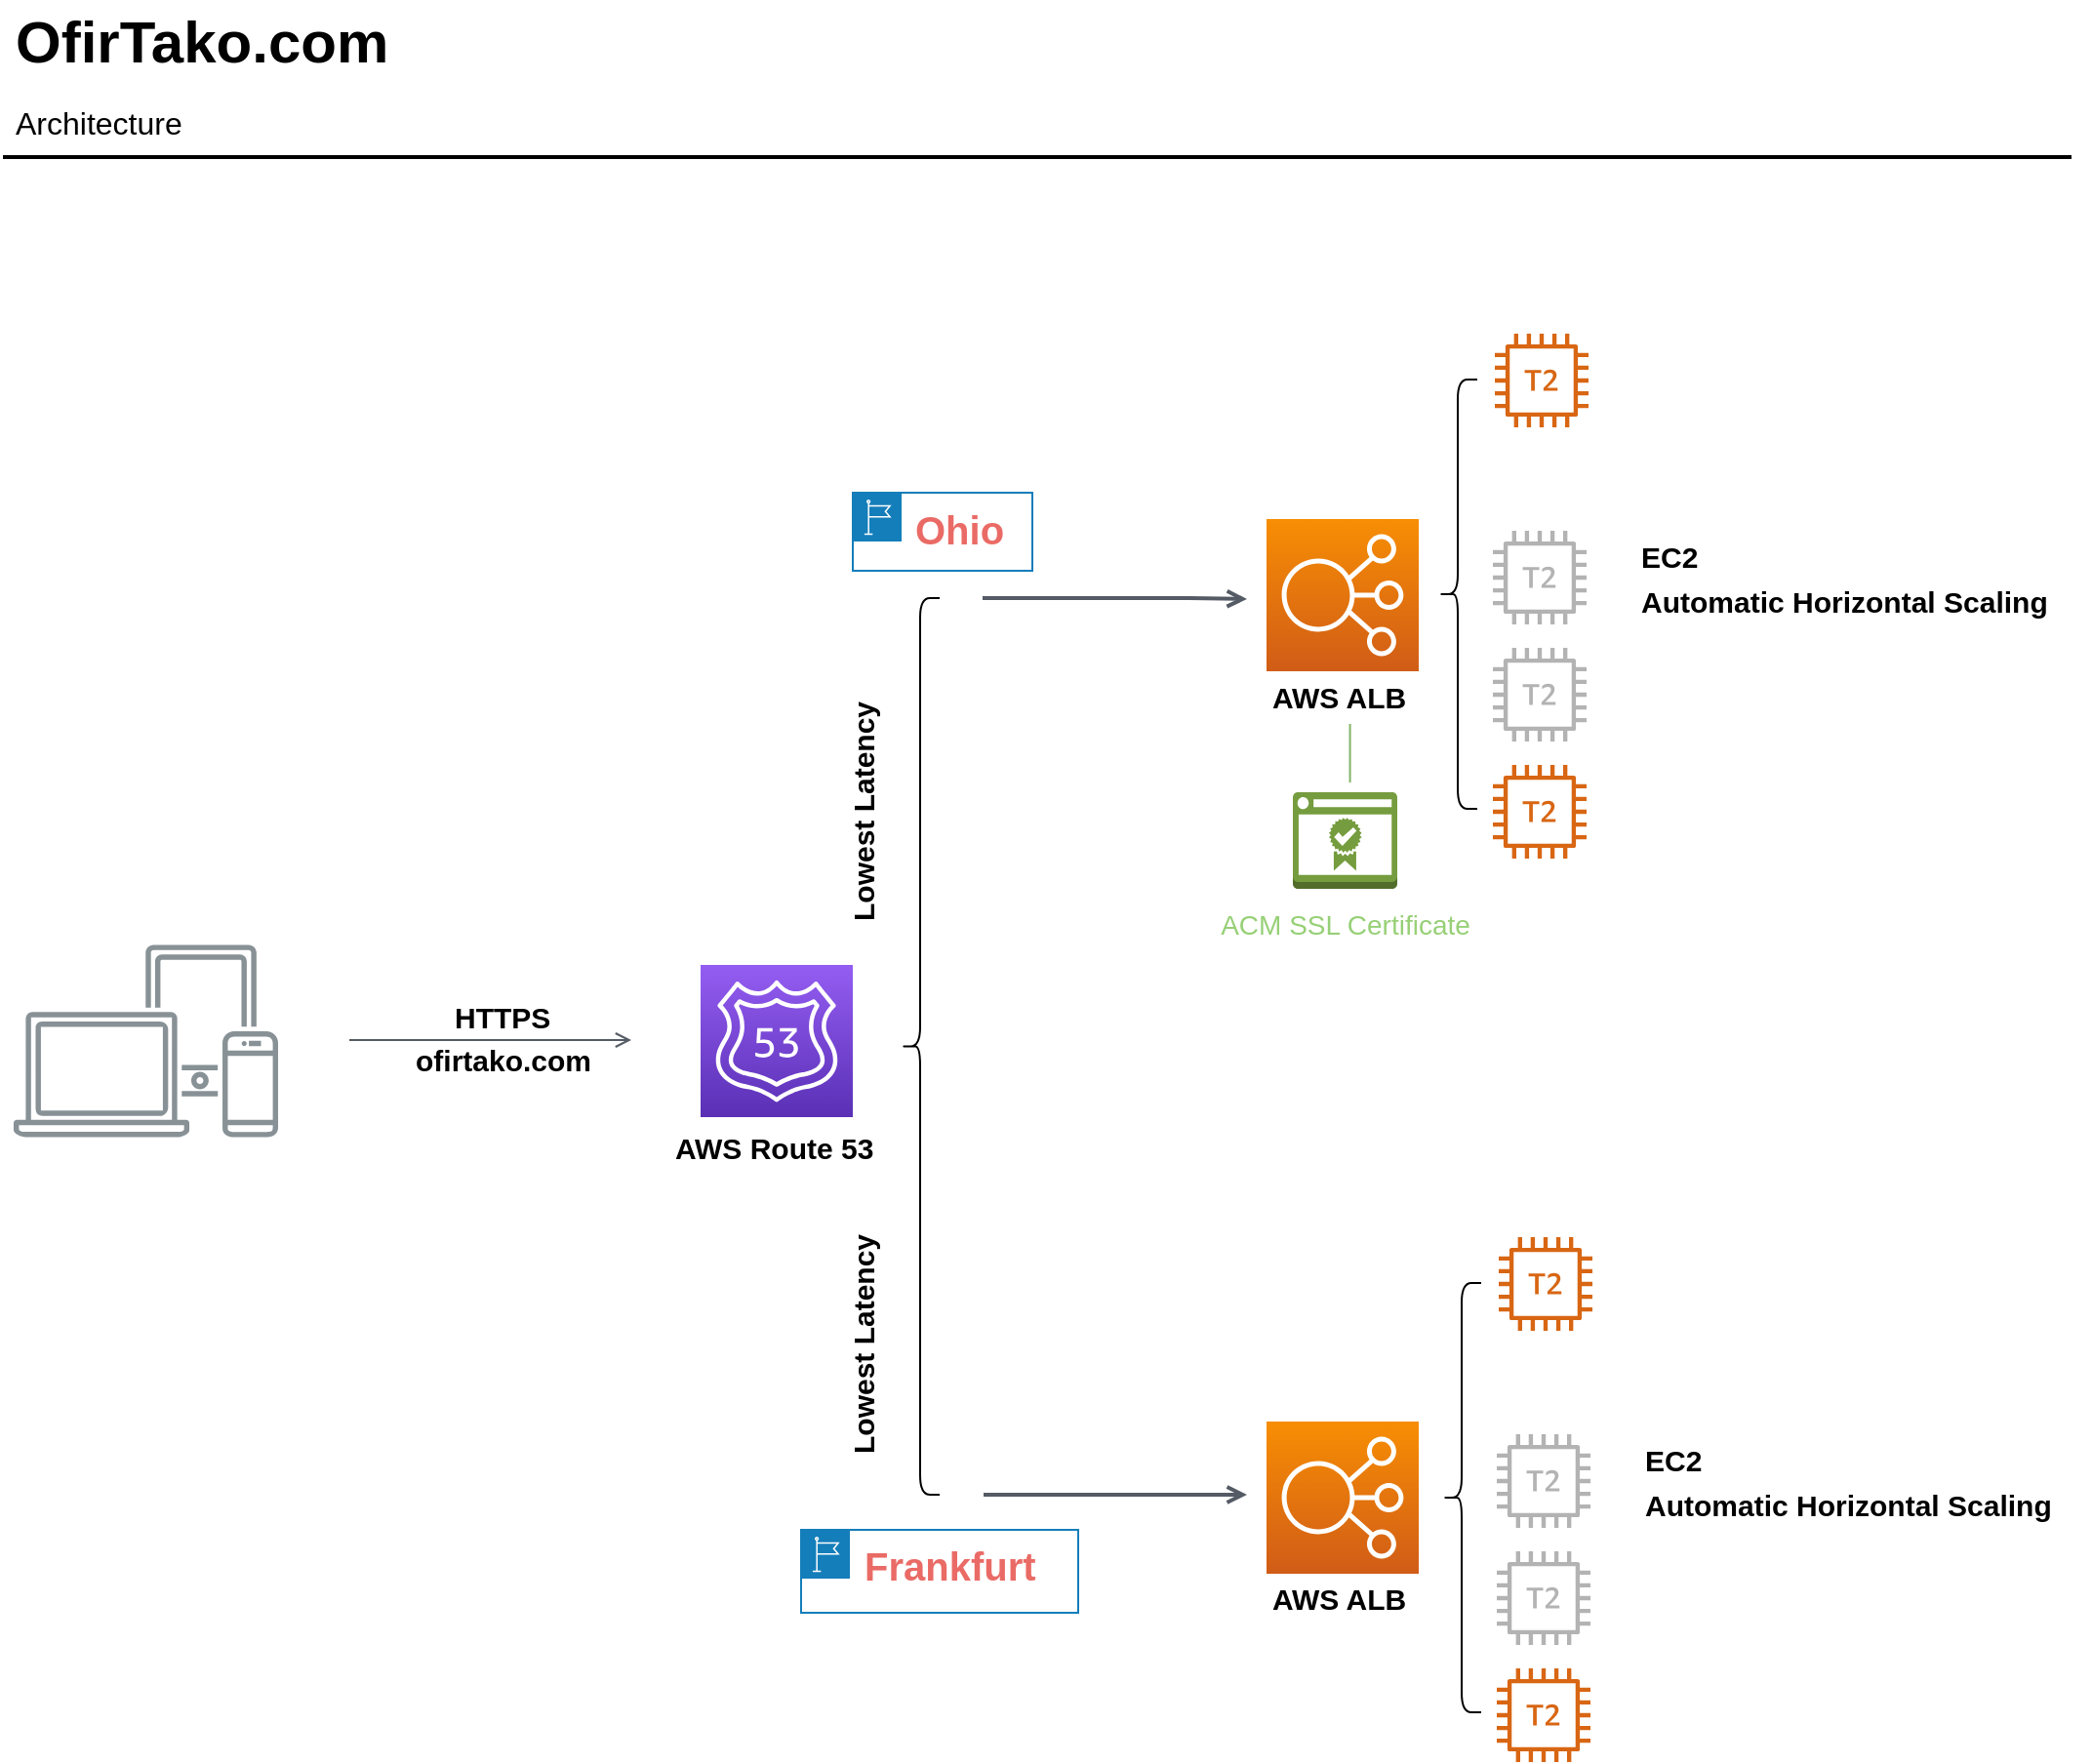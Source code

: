<mxfile version="13.8.1" type="device"><diagram id="Ht1M8jgEwFfnCIfOTk4-" name="Page-1"><mxGraphModel dx="786" dy="476" grid="1" gridSize="10" guides="1" tooltips="1" connect="1" arrows="1" fold="1" page="1" pageScale="1" pageWidth="1600" pageHeight="900" math="0" shadow="0"><root><mxCell id="0"/><mxCell id="1" parent="0"/><mxCell id="-QjtrjUzRDEMRZ5MF8oH-47" value="OfirTako.com" style="text;html=1;resizable=0;points=[];autosize=1;align=left;verticalAlign=top;spacingTop=-4;fontSize=30;fontStyle=1" parent="1" vertex="1"><mxGeometry x="56.5" y="64.5" width="210" height="40" as="geometry"/></mxCell><mxCell id="-QjtrjUzRDEMRZ5MF8oH-48" value="Architecture" style="text;html=1;resizable=0;points=[];autosize=1;align=left;verticalAlign=top;spacingTop=-4;fontSize=16;" parent="1" vertex="1"><mxGeometry x="56.5" y="114.5" width="100" height="20" as="geometry"/></mxCell><mxCell id="SCVMTBWpLvtzJIhz15lM-1" value="" style="line;strokeWidth=2;html=1;fontSize=14;" parent="1" vertex="1"><mxGeometry x="52.5" y="139.5" width="1060" height="10" as="geometry"/></mxCell><mxCell id="SCVMTBWpLvtzJIhz15lM-3" value="" style="edgeStyle=orthogonalEdgeStyle;html=1;endArrow=open;elbow=vertical;startArrow=none;endFill=0;strokeColor=#545B64;rounded=0;fontSize=14;" parent="1" edge="1"><mxGeometry width="100" relative="1" as="geometry"><mxPoint x="230" y="597" as="sourcePoint"/><mxPoint x="374.5" y="597" as="targetPoint"/></mxGeometry></mxCell><mxCell id="SCVMTBWpLvtzJIhz15lM-5" value="" style="shape=curlyBracket;whiteSpace=wrap;html=1;rounded=1;fontSize=14;" parent="1" vertex="1"><mxGeometry x="512.5" y="370.5" width="20" height="459.5" as="geometry"/></mxCell><mxCell id="SCVMTBWpLvtzJIhz15lM-17" value="" style="edgeStyle=orthogonalEdgeStyle;html=1;endArrow=open;elbow=vertical;startArrow=none;endFill=0;strokeColor=#545B64;rounded=0;fontSize=14;strokeWidth=2;" parent="1" edge="1"><mxGeometry x="-0.037" y="20" width="100" relative="1" as="geometry"><mxPoint x="554.5" y="370.5" as="sourcePoint"/><mxPoint x="690" y="371" as="targetPoint"/><mxPoint as="offset"/><Array as="points"><mxPoint x="660" y="371"/><mxPoint x="660" y="371"/></Array></mxGeometry></mxCell><mxCell id="SCVMTBWpLvtzJIhz15lM-30" value="" style="outlineConnect=0;gradientColor=none;fontColor=#545B64;strokeColor=none;fillColor=#879196;dashed=0;verticalLabelPosition=bottom;verticalAlign=top;align=center;html=1;fontSize=12;fontStyle=0;aspect=fixed;shape=mxgraph.aws4.illustration_devices;pointerEvents=1" parent="1" vertex="1"><mxGeometry x="58" y="547.99" width="135.5" height="99.02" as="geometry"/></mxCell><object label="" id="AXafKhd24yn6-AVs9NCd-3"><mxCell style="outlineConnect=0;fontColor=#232F3E;gradientColor=#945DF2;gradientDirection=north;fillColor=#5A30B5;strokeColor=#ffffff;dashed=0;verticalLabelPosition=bottom;verticalAlign=top;align=center;html=1;fontSize=12;fontStyle=0;aspect=fixed;shape=mxgraph.aws4.resourceIcon;resIcon=mxgraph.aws4.route_53;" parent="1" vertex="1"><mxGeometry x="410" y="558.5" width="78" height="78" as="geometry"/></mxCell></object><mxCell id="AXafKhd24yn6-AVs9NCd-6" value="&lt;div&gt;&lt;span&gt;Ohio&lt;/span&gt;&lt;/div&gt;" style="points=[[0,0],[0.25,0],[0.5,0],[0.75,0],[1,0],[1,0.25],[1,0.5],[1,0.75],[1,1],[0.75,1],[0.5,1],[0.25,1],[0,1],[0,0.75],[0,0.5],[0,0.25]];outlineConnect=0;gradientColor=none;html=1;whiteSpace=wrap;fontSize=20;fontStyle=1;shape=mxgraph.aws4.group;grIcon=mxgraph.aws4.group_region;strokeColor=#147EBA;fillColor=none;verticalAlign=top;align=left;spacingLeft=30;dashed=0;fontColor=#EA6B66;" parent="1" vertex="1"><mxGeometry x="488" y="316.5" width="92" height="40" as="geometry"/></mxCell><mxCell id="AXafKhd24yn6-AVs9NCd-10" value="&lt;div&gt;&lt;span&gt;Frankfurt&lt;/span&gt;&lt;/div&gt;" style="points=[[0,0],[0.25,0],[0.5,0],[0.75,0],[1,0],[1,0.25],[1,0.5],[1,0.75],[1,1],[0.75,1],[0.5,1],[0.25,1],[0,1],[0,0.75],[0,0.5],[0,0.25]];outlineConnect=0;gradientColor=none;html=1;whiteSpace=wrap;fontSize=20;fontStyle=1;shape=mxgraph.aws4.group;grIcon=mxgraph.aws4.group_region;strokeColor=#147EBA;fillColor=none;verticalAlign=top;align=left;spacingLeft=30;dashed=0;fontColor=#EA6B66;" parent="1" vertex="1"><mxGeometry x="461.5" y="848" width="142" height="42.5" as="geometry"/></mxCell><mxCell id="AXafKhd24yn6-AVs9NCd-15" value="&lt;font style=&quot;font-size: 15px&quot;&gt;Lowest Latency&lt;/font&gt;" style="text;html=1;resizable=0;points=[];autosize=1;align=left;verticalAlign=top;spacingTop=-4;fontSize=18;fontStyle=1;rotation=-90;" parent="1" vertex="1"><mxGeometry x="425" y="463" width="130" height="20" as="geometry"/></mxCell><mxCell id="AXafKhd24yn6-AVs9NCd-16" value="&lt;font style=&quot;font-size: 15px&quot;&gt;Lowest Latency&lt;/font&gt;" style="text;html=1;resizable=0;points=[];autosize=1;align=left;verticalAlign=top;spacingTop=-4;fontSize=18;fontStyle=1;rotation=-90;" parent="1" vertex="1"><mxGeometry x="425" y="736" width="130" height="20" as="geometry"/></mxCell><mxCell id="AXafKhd24yn6-AVs9NCd-19" value="" style="edgeStyle=orthogonalEdgeStyle;html=1;endArrow=open;elbow=vertical;startArrow=none;endFill=0;strokeColor=#545B64;rounded=0;fontSize=14;strokeWidth=2;" parent="1" edge="1"><mxGeometry x="-0.037" y="20" width="100" relative="1" as="geometry"><mxPoint x="555" y="830" as="sourcePoint"/><mxPoint x="690" y="830" as="targetPoint"/><mxPoint as="offset"/></mxGeometry></mxCell><mxCell id="AXafKhd24yn6-AVs9NCd-22" value="&lt;font style=&quot;font-size: 15px&quot;&gt;HTTPS&lt;/font&gt;" style="text;html=1;resizable=0;points=[];autosize=1;align=left;verticalAlign=top;spacingTop=-4;fontSize=18;fontStyle=1;rotation=0;" parent="1" vertex="1"><mxGeometry x="282" y="571.5" width="60" height="20" as="geometry"/></mxCell><mxCell id="AXafKhd24yn6-AVs9NCd-23" value="&lt;font style=&quot;font-size: 15px&quot;&gt;ofirtako.com&lt;/font&gt;" style="text;html=1;resizable=0;points=[];autosize=1;align=left;verticalAlign=top;spacingTop=-4;fontSize=18;fontStyle=1;rotation=0;" parent="1" vertex="1"><mxGeometry x="262" y="593.5" width="110" height="20" as="geometry"/></mxCell><mxCell id="AXafKhd24yn6-AVs9NCd-25" value="&lt;font style=&quot;font-size: 15px&quot;&gt;AWS Route 53&lt;/font&gt;" style="text;html=1;resizable=0;points=[];autosize=1;align=left;verticalAlign=top;spacingTop=-4;fontSize=18;fontStyle=1;rotation=0;" parent="1" vertex="1"><mxGeometry x="395" y="638.5" width="120" height="20" as="geometry"/></mxCell><mxCell id="AXafKhd24yn6-AVs9NCd-26" value="" style="group" parent="1" vertex="1" connectable="0"><mxGeometry x="700" y="792.5" width="81" height="97.5" as="geometry"/></mxCell><mxCell id="AXafKhd24yn6-AVs9NCd-20" value="" style="outlineConnect=0;fontColor=#232F3E;gradientColor=#F78E04;gradientDirection=north;fillColor=#D05C17;strokeColor=#ffffff;dashed=0;verticalLabelPosition=bottom;verticalAlign=top;align=center;html=1;fontSize=12;fontStyle=0;aspect=fixed;shape=mxgraph.aws4.resourceIcon;resIcon=mxgraph.aws4.elastic_load_balancing;" parent="AXafKhd24yn6-AVs9NCd-26" vertex="1"><mxGeometry width="78" height="78" as="geometry"/></mxCell><mxCell id="AXafKhd24yn6-AVs9NCd-24" value="&lt;font style=&quot;font-size: 15px&quot;&gt;AWS ALB&lt;/font&gt;" style="text;html=1;resizable=0;points=[];autosize=1;align=left;verticalAlign=top;spacingTop=-4;fontSize=18;fontStyle=1;rotation=0;" parent="AXafKhd24yn6-AVs9NCd-26" vertex="1"><mxGeometry x="1" y="77.5" width="80" height="20" as="geometry"/></mxCell><mxCell id="AXafKhd24yn6-AVs9NCd-27" value="" style="group" parent="1" vertex="1" connectable="0"><mxGeometry x="700" y="330" width="81" height="97.5" as="geometry"/></mxCell><mxCell id="AXafKhd24yn6-AVs9NCd-28" value="" style="outlineConnect=0;fontColor=#232F3E;gradientColor=#F78E04;gradientDirection=north;fillColor=#D05C17;strokeColor=#ffffff;dashed=0;verticalLabelPosition=bottom;verticalAlign=top;align=center;html=1;fontSize=12;fontStyle=0;aspect=fixed;shape=mxgraph.aws4.resourceIcon;resIcon=mxgraph.aws4.elastic_load_balancing;" parent="AXafKhd24yn6-AVs9NCd-27" vertex="1"><mxGeometry width="78" height="78" as="geometry"/></mxCell><mxCell id="AXafKhd24yn6-AVs9NCd-29" value="&lt;font style=&quot;font-size: 15px&quot;&gt;AWS ALB&lt;/font&gt;" style="text;html=1;resizable=0;points=[];autosize=1;align=left;verticalAlign=top;spacingTop=-4;fontSize=18;fontStyle=1;rotation=0;" parent="AXafKhd24yn6-AVs9NCd-27" vertex="1"><mxGeometry x="1" y="77.5" width="80" height="20" as="geometry"/></mxCell><mxCell id="AXafKhd24yn6-AVs9NCd-44" value="" style="group" parent="1" vertex="1" connectable="0"><mxGeometry x="788" y="235" width="332" height="269" as="geometry"/></mxCell><mxCell id="AXafKhd24yn6-AVs9NCd-30" value="" style="shape=curlyBracket;whiteSpace=wrap;html=1;rounded=1;fontSize=14;" parent="AXafKhd24yn6-AVs9NCd-44" vertex="1"><mxGeometry y="23.5" width="20" height="220" as="geometry"/></mxCell><mxCell id="AXafKhd24yn6-AVs9NCd-31" value="" style="outlineConnect=0;fontColor=#232F3E;gradientColor=none;fillColor=#D86613;strokeColor=none;dashed=0;verticalLabelPosition=bottom;verticalAlign=top;align=center;html=1;fontSize=12;fontStyle=0;aspect=fixed;pointerEvents=1;shape=mxgraph.aws4.t2_instance;" parent="AXafKhd24yn6-AVs9NCd-44" vertex="1"><mxGeometry x="29" width="48" height="48" as="geometry"/></mxCell><mxCell id="AXafKhd24yn6-AVs9NCd-32" value="" style="outlineConnect=0;fontColor=#232F3E;gradientColor=none;fillColor=#D86613;strokeColor=none;dashed=0;verticalLabelPosition=bottom;verticalAlign=top;align=center;html=1;fontSize=12;fontStyle=0;aspect=fixed;pointerEvents=1;shape=mxgraph.aws4.t2_instance;" parent="AXafKhd24yn6-AVs9NCd-44" vertex="1"><mxGeometry x="28" y="221" width="48" height="48" as="geometry"/></mxCell><mxCell id="AXafKhd24yn6-AVs9NCd-33" value="" style="outlineConnect=0;strokeColor=#b85450;dashed=0;verticalLabelPosition=bottom;verticalAlign=top;align=center;html=1;fontSize=12;fontStyle=0;aspect=fixed;pointerEvents=1;shape=mxgraph.aws4.t2_instance;fillColor=#B3B3B3;" parent="AXafKhd24yn6-AVs9NCd-44" vertex="1"><mxGeometry x="28" y="161" width="48" height="48" as="geometry"/></mxCell><mxCell id="AXafKhd24yn6-AVs9NCd-34" value="" style="outlineConnect=0;strokeColor=#b85450;dashed=0;verticalLabelPosition=bottom;verticalAlign=top;align=center;html=1;fontSize=12;fontStyle=0;aspect=fixed;pointerEvents=1;shape=mxgraph.aws4.t2_instance;fillColor=#B3B3B3;" parent="AXafKhd24yn6-AVs9NCd-44" vertex="1"><mxGeometry x="28" y="101" width="48" height="48" as="geometry"/></mxCell><mxCell id="AXafKhd24yn6-AVs9NCd-41" value="" style="shape=image;html=1;verticalAlign=top;verticalLabelPosition=bottom;labelBackgroundColor=#ffffff;imageAspect=0;aspect=fixed;image=https://cdn1.iconfinder.com/data/icons/simple-arrow/512/arrow_21-128.png;fillColor=#B3B3B3;fontSize=18;fontColor=#B3B3B3;" parent="AXafKhd24yn6-AVs9NCd-44" vertex="1"><mxGeometry x="29" y="48" width="48" height="48" as="geometry"/></mxCell><mxCell id="AXafKhd24yn6-AVs9NCd-42" value="&lt;font style=&quot;font-size: 15px&quot;&gt;Automatic Horizontal Scaling&amp;nbsp;&lt;/font&gt;" style="text;html=1;resizable=0;points=[];autosize=1;align=left;verticalAlign=top;spacingTop=-4;fontSize=18;fontStyle=1;rotation=0;" parent="AXafKhd24yn6-AVs9NCd-44" vertex="1"><mxGeometry x="102" y="123.5" width="230" height="20" as="geometry"/></mxCell><mxCell id="AXafKhd24yn6-AVs9NCd-43" value="&lt;font style=&quot;font-size: 15px&quot;&gt;EC2&lt;/font&gt;" style="text;html=1;resizable=0;points=[];autosize=1;align=left;verticalAlign=top;spacingTop=-4;fontSize=18;fontStyle=1;rotation=0;" parent="AXafKhd24yn6-AVs9NCd-44" vertex="1"><mxGeometry x="102" y="101" width="40" height="20" as="geometry"/></mxCell><mxCell id="AXafKhd24yn6-AVs9NCd-45" value="" style="group" parent="1" vertex="1" connectable="0"><mxGeometry x="790" y="698" width="332" height="269" as="geometry"/></mxCell><mxCell id="AXafKhd24yn6-AVs9NCd-46" value="" style="shape=curlyBracket;whiteSpace=wrap;html=1;rounded=1;fontSize=14;" parent="AXafKhd24yn6-AVs9NCd-45" vertex="1"><mxGeometry y="23.5" width="20" height="220" as="geometry"/></mxCell><mxCell id="AXafKhd24yn6-AVs9NCd-47" value="" style="outlineConnect=0;fontColor=#232F3E;gradientColor=none;fillColor=#D86613;strokeColor=none;dashed=0;verticalLabelPosition=bottom;verticalAlign=top;align=center;html=1;fontSize=12;fontStyle=0;aspect=fixed;pointerEvents=1;shape=mxgraph.aws4.t2_instance;" parent="AXafKhd24yn6-AVs9NCd-45" vertex="1"><mxGeometry x="29" width="48" height="48" as="geometry"/></mxCell><mxCell id="AXafKhd24yn6-AVs9NCd-48" value="" style="outlineConnect=0;fontColor=#232F3E;gradientColor=none;fillColor=#D86613;strokeColor=none;dashed=0;verticalLabelPosition=bottom;verticalAlign=top;align=center;html=1;fontSize=12;fontStyle=0;aspect=fixed;pointerEvents=1;shape=mxgraph.aws4.t2_instance;" parent="AXafKhd24yn6-AVs9NCd-45" vertex="1"><mxGeometry x="28" y="221" width="48" height="48" as="geometry"/></mxCell><mxCell id="AXafKhd24yn6-AVs9NCd-49" value="" style="outlineConnect=0;strokeColor=#b85450;dashed=0;verticalLabelPosition=bottom;verticalAlign=top;align=center;html=1;fontSize=12;fontStyle=0;aspect=fixed;pointerEvents=1;shape=mxgraph.aws4.t2_instance;fillColor=#B3B3B3;" parent="AXafKhd24yn6-AVs9NCd-45" vertex="1"><mxGeometry x="28" y="161" width="48" height="48" as="geometry"/></mxCell><mxCell id="AXafKhd24yn6-AVs9NCd-50" value="" style="outlineConnect=0;strokeColor=#b85450;dashed=0;verticalLabelPosition=bottom;verticalAlign=top;align=center;html=1;fontSize=12;fontStyle=0;aspect=fixed;pointerEvents=1;shape=mxgraph.aws4.t2_instance;fillColor=#B3B3B3;" parent="AXafKhd24yn6-AVs9NCd-45" vertex="1"><mxGeometry x="28" y="101" width="48" height="48" as="geometry"/></mxCell><mxCell id="AXafKhd24yn6-AVs9NCd-51" value="" style="shape=image;html=1;verticalAlign=top;verticalLabelPosition=bottom;labelBackgroundColor=#ffffff;imageAspect=0;aspect=fixed;image=https://cdn1.iconfinder.com/data/icons/simple-arrow/512/arrow_21-128.png;fillColor=#B3B3B3;fontSize=18;fontColor=#B3B3B3;" parent="AXafKhd24yn6-AVs9NCd-45" vertex="1"><mxGeometry x="29" y="48" width="48" height="48" as="geometry"/></mxCell><mxCell id="AXafKhd24yn6-AVs9NCd-52" value="&lt;font style=&quot;font-size: 15px&quot;&gt;Automatic Horizontal Scaling&amp;nbsp;&lt;/font&gt;" style="text;html=1;resizable=0;points=[];autosize=1;align=left;verticalAlign=top;spacingTop=-4;fontSize=18;fontStyle=1;rotation=0;" parent="AXafKhd24yn6-AVs9NCd-45" vertex="1"><mxGeometry x="102" y="123.5" width="230" height="20" as="geometry"/></mxCell><mxCell id="AXafKhd24yn6-AVs9NCd-53" value="&lt;font style=&quot;font-size: 15px&quot;&gt;EC2&lt;/font&gt;" style="text;html=1;resizable=0;points=[];autosize=1;align=left;verticalAlign=top;spacingTop=-4;fontSize=18;fontStyle=1;rotation=0;" parent="AXafKhd24yn6-AVs9NCd-45" vertex="1"><mxGeometry x="102" y="101" width="40" height="20" as="geometry"/></mxCell><mxCell id="AXafKhd24yn6-AVs9NCd-55" value="&lt;font color=&quot;#97d077&quot; style=&quot;font-size: 14px&quot;&gt;ACM SSL Certificate&lt;/font&gt;" style="outlineConnect=0;dashed=0;verticalLabelPosition=bottom;verticalAlign=top;align=center;html=1;shape=mxgraph.aws3.certificate_manager_2;fillColor=#759C3E;gradientColor=none;fontSize=18;fontColor=#B3B3B3;" parent="1" vertex="1"><mxGeometry x="713.5" y="470" width="53.5" height="49.5" as="geometry"/></mxCell><mxCell id="AXafKhd24yn6-AVs9NCd-56" value="" style="endArrow=none;html=1;fontSize=18;fontColor=#B3B3B3;fillColor=#d5e8d4;strokeColor=#82b366;" parent="1" edge="1"><mxGeometry width="50" height="50" relative="1" as="geometry"><mxPoint x="742.79" y="465" as="sourcePoint"/><mxPoint x="742.79" y="435" as="targetPoint"/></mxGeometry></mxCell></root></mxGraphModel></diagram></mxfile>